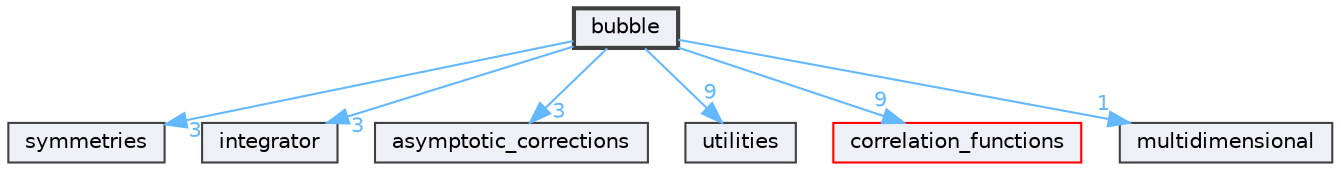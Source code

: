 digraph "bubble"
{
 // INTERACTIVE_SVG=YES
 // LATEX_PDF_SIZE
  bgcolor="transparent";
  edge [fontname=Helvetica,fontsize=10,labelfontname=Helvetica,labelfontsize=10];
  node [fontname=Helvetica,fontsize=10,shape=box,height=0.2,width=0.4];
  compound=true
  dir_de9b10064118dc9f2c9648c6ecc35a96 [label="bubble", fillcolor="#edf0f7", color="grey25", style="filled,bold", URL="dir_de9b10064118dc9f2c9648c6ecc35a96.html",tooltip=""];
  dir_3e5922525fa33f19479cfde15131040f [label="symmetries", fillcolor="#edf0f7", color="grey25", style="filled", URL="dir_3e5922525fa33f19479cfde15131040f.html",tooltip=""];
  dir_f9bcbf53301e967616513e8c91fd67f1 [label="integrator", fillcolor="#edf0f7", color="grey25", style="filled", URL="dir_f9bcbf53301e967616513e8c91fd67f1.html",tooltip=""];
  dir_ec91f0544e2a178672ced2e875bd1117 [label="asymptotic_corrections", fillcolor="#edf0f7", color="grey25", style="filled", URL="dir_ec91f0544e2a178672ced2e875bd1117.html",tooltip=""];
  dir_df38b2a5d584e0f6066b4518b95c638b [label="utilities", fillcolor="#edf0f7", color="grey25", style="filled", URL="dir_df38b2a5d584e0f6066b4518b95c638b.html",tooltip=""];
  dir_bafa75a8501ccb76a28f5bb43dc7d205 [label="correlation_functions", fillcolor="#edf0f7", color="red", style="filled", URL="dir_bafa75a8501ccb76a28f5bb43dc7d205.html",tooltip=""];
  dir_7e0934510e8f4ecf5dca9873b8ab4fe1 [label="multidimensional", fillcolor="#edf0f7", color="grey25", style="filled", URL="dir_7e0934510e8f4ecf5dca9873b8ab4fe1.html",tooltip=""];
  dir_de9b10064118dc9f2c9648c6ecc35a96->dir_3e5922525fa33f19479cfde15131040f [headlabel="3", labeldistance=1.5 headhref="dir_000001_000016.html" href="dir_000001_000016.html" color="steelblue1" fontcolor="steelblue1"];
  dir_de9b10064118dc9f2c9648c6ecc35a96->dir_7e0934510e8f4ecf5dca9873b8ab4fe1 [headlabel="1", labeldistance=1.5 headhref="dir_000001_000010.html" href="dir_000001_000010.html" color="steelblue1" fontcolor="steelblue1"];
  dir_de9b10064118dc9f2c9648c6ecc35a96->dir_bafa75a8501ccb76a28f5bb43dc7d205 [headlabel="9", labeldistance=1.5 headhref="dir_000001_000002.html" href="dir_000001_000002.html" color="steelblue1" fontcolor="steelblue1"];
  dir_de9b10064118dc9f2c9648c6ecc35a96->dir_df38b2a5d584e0f6066b4518b95c638b [headlabel="9", labeldistance=1.5 headhref="dir_000001_000018.html" href="dir_000001_000018.html" color="steelblue1" fontcolor="steelblue1"];
  dir_de9b10064118dc9f2c9648c6ecc35a96->dir_ec91f0544e2a178672ced2e875bd1117 [headlabel="3", labeldistance=1.5 headhref="dir_000001_000000.html" href="dir_000001_000000.html" color="steelblue1" fontcolor="steelblue1"];
  dir_de9b10064118dc9f2c9648c6ecc35a96->dir_f9bcbf53301e967616513e8c91fd67f1 [headlabel="3", labeldistance=1.5 headhref="dir_000001_000006.html" href="dir_000001_000006.html" color="steelblue1" fontcolor="steelblue1"];
}
